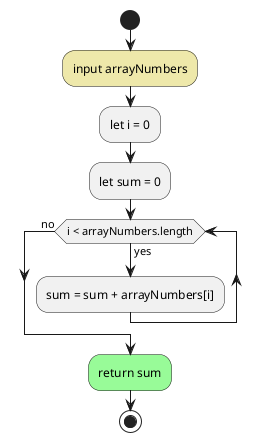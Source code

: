 @startuml sumArrayNumbers
start
    #PaleGoldenRod:input arrayNumbers;
    :let i = 0;
    :let sum = 0;
    while(i < arrayNumbers.length) is (yes)
        :sum = sum + arrayNumbers[i];
    endwhile (no)
    #PaleGreen:return sum;
stop
@enduml
